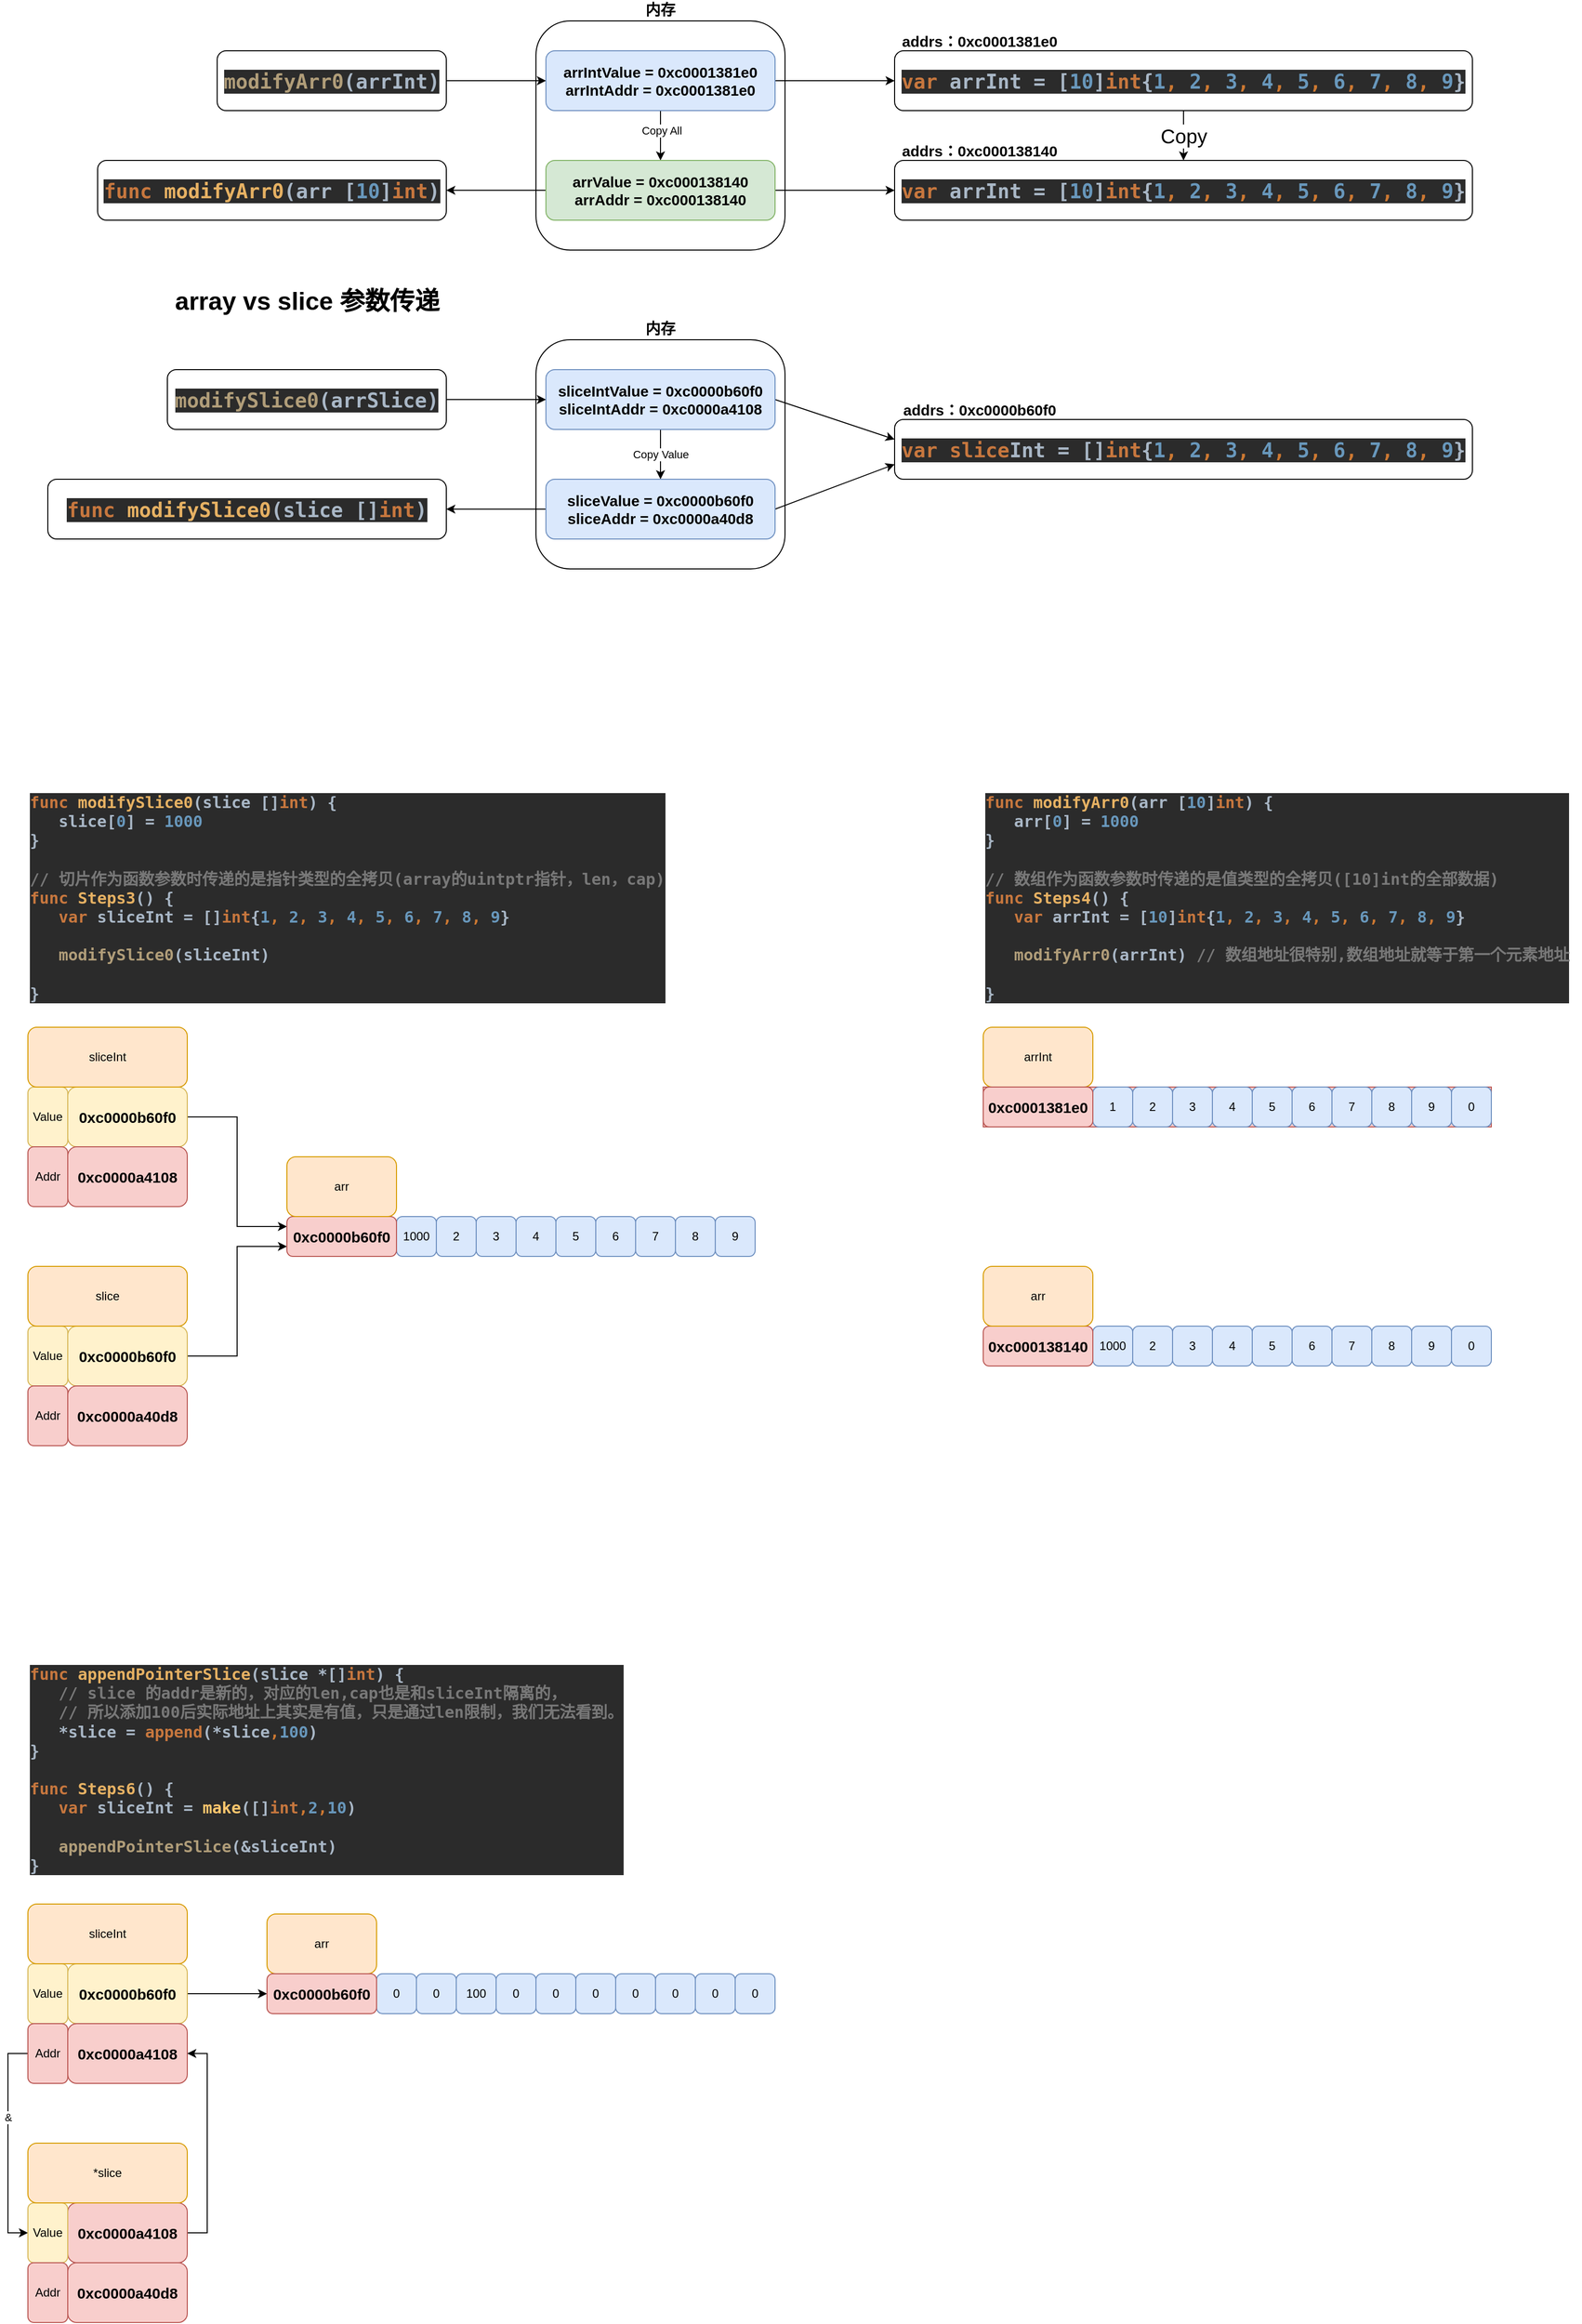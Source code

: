 <mxfile version="14.6.13" type="device" pages="2"><diagram id="S-ycGqjBiwUUYMppK_SP" name="数组"><mxGraphModel dx="946" dy="627" grid="1" gridSize="10" guides="1" tooltips="1" connect="1" arrows="1" fold="1" page="1" pageScale="1" pageWidth="1169" pageHeight="827" math="0" shadow="0"><root><mxCell id="WM2cNf92GrzvWq5g8DFj-0"/><mxCell id="WM2cNf92GrzvWq5g8DFj-1" parent="WM2cNf92GrzvWq5g8DFj-0"/><mxCell id="ySc1zzVRXCvDCrOR3wpj-0" value="内存" style="rounded=1;whiteSpace=wrap;html=1;labelPosition=center;verticalLabelPosition=top;align=center;verticalAlign=bottom;fontStyle=1;fontSize=15;" parent="WM2cNf92GrzvWq5g8DFj-1" vertex="1"><mxGeometry x="550" y="70" width="250" height="230" as="geometry"/></mxCell><mxCell id="ySc1zzVRXCvDCrOR3wpj-15" style="edgeStyle=orthogonalEdgeStyle;rounded=0;orthogonalLoop=1;jettySize=auto;html=1;exitX=1;exitY=0.5;exitDx=0;exitDy=0;fontSize=20;" parent="WM2cNf92GrzvWq5g8DFj-1" source="ySc1zzVRXCvDCrOR3wpj-1" target="ySc1zzVRXCvDCrOR3wpj-7" edge="1"><mxGeometry relative="1" as="geometry"/></mxCell><mxCell id="RQUsxbqfhYI5_TWzD5HJ-15" style="edgeStyle=orthogonalEdgeStyle;rounded=0;orthogonalLoop=1;jettySize=auto;html=1;exitX=0.5;exitY=1;exitDx=0;exitDy=0;entryX=0.5;entryY=0;entryDx=0;entryDy=0;" edge="1" parent="WM2cNf92GrzvWq5g8DFj-1" source="ySc1zzVRXCvDCrOR3wpj-1" target="ySc1zzVRXCvDCrOR3wpj-12"><mxGeometry relative="1" as="geometry"/></mxCell><mxCell id="RQUsxbqfhYI5_TWzD5HJ-16" value="Copy All" style="edgeLabel;html=1;align=center;verticalAlign=middle;resizable=0;points=[];" vertex="1" connectable="0" parent="RQUsxbqfhYI5_TWzD5HJ-15"><mxGeometry x="-0.2" y="1" relative="1" as="geometry"><mxPoint as="offset"/></mxGeometry></mxCell><mxCell id="ySc1zzVRXCvDCrOR3wpj-1" value="arrIntValue =&amp;nbsp;0xc0001381e0&lt;br style=&quot;font-size: 15px&quot;&gt;arrIntAddr = 0xc0001381e0" style="rounded=1;whiteSpace=wrap;html=1;fontStyle=1;fontSize=15;fillColor=#dae8fc;strokeColor=#6c8ebf;" parent="WM2cNf92GrzvWq5g8DFj-1" vertex="1"><mxGeometry x="560" y="100" width="230" height="60" as="geometry"/></mxCell><mxCell id="ySc1zzVRXCvDCrOR3wpj-20" value="Copy" style="edgeStyle=orthogonalEdgeStyle;rounded=0;orthogonalLoop=1;jettySize=auto;html=1;exitX=0.5;exitY=1;exitDx=0;exitDy=0;entryX=0.5;entryY=0;entryDx=0;entryDy=0;fontSize=20;" parent="WM2cNf92GrzvWq5g8DFj-1" source="ySc1zzVRXCvDCrOR3wpj-7" target="ySc1zzVRXCvDCrOR3wpj-18" edge="1"><mxGeometry relative="1" as="geometry"/></mxCell><mxCell id="ySc1zzVRXCvDCrOR3wpj-7" value="&lt;pre style=&quot;font-weight: 700 ; background-color: rgb(43 , 43 , 43) ; color: rgb(169 , 183 , 198) ; font-family: &amp;#34;jetbrains mono&amp;#34; , monospace&quot;&gt;&lt;span style=&quot;color: rgb(199 , 119 , 62)&quot;&gt;var &lt;/span&gt;arrInt = [&lt;span style=&quot;color: rgb(104 , 151 , 187)&quot;&gt;10&lt;/span&gt;]&lt;span style=&quot;color: rgb(199 , 119 , 62)&quot;&gt;int&lt;/span&gt;{&lt;span style=&quot;color: rgb(104 , 151 , 187)&quot;&gt;1&lt;/span&gt;&lt;span style=&quot;color: rgb(204 , 120 , 50)&quot;&gt;, &lt;/span&gt;&lt;span style=&quot;color: rgb(104 , 151 , 187)&quot;&gt;2&lt;/span&gt;&lt;span style=&quot;color: rgb(204 , 120 , 50)&quot;&gt;, &lt;/span&gt;&lt;span style=&quot;color: rgb(104 , 151 , 187)&quot;&gt;3&lt;/span&gt;&lt;span style=&quot;color: rgb(204 , 120 , 50)&quot;&gt;, &lt;/span&gt;&lt;span style=&quot;color: rgb(104 , 151 , 187)&quot;&gt;4&lt;/span&gt;&lt;span style=&quot;color: rgb(204 , 120 , 50)&quot;&gt;, &lt;/span&gt;&lt;span style=&quot;color: rgb(104 , 151 , 187)&quot;&gt;5&lt;/span&gt;&lt;span style=&quot;color: rgb(204 , 120 , 50)&quot;&gt;, &lt;/span&gt;&lt;span style=&quot;color: rgb(104 , 151 , 187)&quot;&gt;6&lt;/span&gt;&lt;span style=&quot;color: rgb(204 , 120 , 50)&quot;&gt;, &lt;/span&gt;&lt;span style=&quot;color: rgb(104 , 151 , 187)&quot;&gt;7&lt;/span&gt;&lt;span style=&quot;color: rgb(204 , 120 , 50)&quot;&gt;, &lt;/span&gt;&lt;span style=&quot;color: rgb(104 , 151 , 187)&quot;&gt;8&lt;/span&gt;&lt;span style=&quot;color: rgb(204 , 120 , 50)&quot;&gt;, &lt;/span&gt;&lt;span style=&quot;color: rgb(104 , 151 , 187)&quot;&gt;9&lt;/span&gt;}&lt;/pre&gt;" style="rounded=1;whiteSpace=wrap;html=1;fontSize=20;" parent="WM2cNf92GrzvWq5g8DFj-1" vertex="1"><mxGeometry x="910" y="100" width="580" height="60" as="geometry"/></mxCell><mxCell id="ySc1zzVRXCvDCrOR3wpj-16" style="edgeStyle=orthogonalEdgeStyle;rounded=0;orthogonalLoop=1;jettySize=auto;html=1;exitX=1;exitY=0.5;exitDx=0;exitDy=0;entryX=0;entryY=0.5;entryDx=0;entryDy=0;fontSize=20;" parent="WM2cNf92GrzvWq5g8DFj-1" source="ySc1zzVRXCvDCrOR3wpj-8" target="ySc1zzVRXCvDCrOR3wpj-1" edge="1"><mxGeometry relative="1" as="geometry"/></mxCell><mxCell id="ySc1zzVRXCvDCrOR3wpj-8" value="&lt;pre style=&quot;font-weight: 700 ; text-align: left ; background-color: rgb(43 , 43 , 43) ; color: rgb(169 , 183 , 198) ; font-family: &amp;#34;jetbrains mono&amp;#34; , monospace&quot;&gt;&lt;span style=&quot;color: rgb(176 , 157 , 121)&quot;&gt;modifyArr0&lt;/span&gt;(arrInt)&lt;/pre&gt;" style="rounded=1;whiteSpace=wrap;html=1;fontSize=20;" parent="WM2cNf92GrzvWq5g8DFj-1" vertex="1"><mxGeometry x="230" y="100" width="230" height="60" as="geometry"/></mxCell><mxCell id="ySc1zzVRXCvDCrOR3wpj-10" value="&lt;pre style=&quot;font-weight: 700 ; text-align: left ; background-color: rgb(43 , 43 , 43) ; color: rgb(169 , 183 , 198) ; font-family: &amp;#34;jetbrains mono&amp;#34; , monospace&quot;&gt;&lt;span style=&quot;color: rgb(199 , 119 , 62)&quot;&gt;func &lt;/span&gt;&lt;span style=&quot;color: rgb(230 , 177 , 99)&quot;&gt;modifyArr0&lt;/span&gt;(arr [&lt;span style=&quot;color: rgb(104 , 151 , 187)&quot;&gt;10&lt;/span&gt;]&lt;span style=&quot;color: rgb(199 , 119 , 62)&quot;&gt;int&lt;/span&gt;)&lt;/pre&gt;" style="rounded=1;whiteSpace=wrap;html=1;fontSize=20;" parent="WM2cNf92GrzvWq5g8DFj-1" vertex="1"><mxGeometry x="110" y="210" width="350" height="60" as="geometry"/></mxCell><mxCell id="ySc1zzVRXCvDCrOR3wpj-17" style="edgeStyle=orthogonalEdgeStyle;rounded=0;orthogonalLoop=1;jettySize=auto;html=1;exitX=0;exitY=0.5;exitDx=0;exitDy=0;entryX=1;entryY=0.5;entryDx=0;entryDy=0;fontSize=20;" parent="WM2cNf92GrzvWq5g8DFj-1" source="ySc1zzVRXCvDCrOR3wpj-12" target="ySc1zzVRXCvDCrOR3wpj-10" edge="1"><mxGeometry relative="1" as="geometry"/></mxCell><mxCell id="ySc1zzVRXCvDCrOR3wpj-19" style="edgeStyle=orthogonalEdgeStyle;rounded=0;orthogonalLoop=1;jettySize=auto;html=1;exitX=1;exitY=0.5;exitDx=0;exitDy=0;entryX=0;entryY=0.5;entryDx=0;entryDy=0;fontSize=20;" parent="WM2cNf92GrzvWq5g8DFj-1" source="ySc1zzVRXCvDCrOR3wpj-12" target="ySc1zzVRXCvDCrOR3wpj-18" edge="1"><mxGeometry relative="1" as="geometry"/></mxCell><mxCell id="ySc1zzVRXCvDCrOR3wpj-12" value="arrValue =&amp;nbsp;0xc000138140&lt;br&gt;arrAddr = 0xc000138140" style="rounded=1;whiteSpace=wrap;html=1;fontStyle=1;fontSize=15;fillColor=#d5e8d4;strokeColor=#82b366;" parent="WM2cNf92GrzvWq5g8DFj-1" vertex="1"><mxGeometry x="560" y="210" width="230" height="60" as="geometry"/></mxCell><mxCell id="ySc1zzVRXCvDCrOR3wpj-18" value="&lt;pre style=&quot;font-weight: 700 ; background-color: rgb(43 , 43 , 43) ; color: rgb(169 , 183 , 198) ; font-family: &amp;#34;jetbrains mono&amp;#34; , monospace&quot;&gt;&lt;span style=&quot;color: rgb(199 , 119 , 62)&quot;&gt;var &lt;/span&gt;arrInt = [&lt;span style=&quot;color: rgb(104 , 151 , 187)&quot;&gt;10&lt;/span&gt;]&lt;span style=&quot;color: rgb(199 , 119 , 62)&quot;&gt;int&lt;/span&gt;{&lt;span style=&quot;color: rgb(104 , 151 , 187)&quot;&gt;1&lt;/span&gt;&lt;span style=&quot;color: rgb(204 , 120 , 50)&quot;&gt;, &lt;/span&gt;&lt;span style=&quot;color: rgb(104 , 151 , 187)&quot;&gt;2&lt;/span&gt;&lt;span style=&quot;color: rgb(204 , 120 , 50)&quot;&gt;, &lt;/span&gt;&lt;span style=&quot;color: rgb(104 , 151 , 187)&quot;&gt;3&lt;/span&gt;&lt;span style=&quot;color: rgb(204 , 120 , 50)&quot;&gt;, &lt;/span&gt;&lt;span style=&quot;color: rgb(104 , 151 , 187)&quot;&gt;4&lt;/span&gt;&lt;span style=&quot;color: rgb(204 , 120 , 50)&quot;&gt;, &lt;/span&gt;&lt;span style=&quot;color: rgb(104 , 151 , 187)&quot;&gt;5&lt;/span&gt;&lt;span style=&quot;color: rgb(204 , 120 , 50)&quot;&gt;, &lt;/span&gt;&lt;span style=&quot;color: rgb(104 , 151 , 187)&quot;&gt;6&lt;/span&gt;&lt;span style=&quot;color: rgb(204 , 120 , 50)&quot;&gt;, &lt;/span&gt;&lt;span style=&quot;color: rgb(104 , 151 , 187)&quot;&gt;7&lt;/span&gt;&lt;span style=&quot;color: rgb(204 , 120 , 50)&quot;&gt;, &lt;/span&gt;&lt;span style=&quot;color: rgb(104 , 151 , 187)&quot;&gt;8&lt;/span&gt;&lt;span style=&quot;color: rgb(204 , 120 , 50)&quot;&gt;, &lt;/span&gt;&lt;span style=&quot;color: rgb(104 , 151 , 187)&quot;&gt;9&lt;/span&gt;}&lt;/pre&gt;" style="rounded=1;whiteSpace=wrap;html=1;fontSize=20;" parent="WM2cNf92GrzvWq5g8DFj-1" vertex="1"><mxGeometry x="910" y="210" width="580" height="60" as="geometry"/></mxCell><mxCell id="ySc1zzVRXCvDCrOR3wpj-21" value="内存" style="rounded=1;whiteSpace=wrap;html=1;labelPosition=center;verticalLabelPosition=top;align=center;verticalAlign=bottom;fontStyle=1;fontSize=15;" parent="WM2cNf92GrzvWq5g8DFj-1" vertex="1"><mxGeometry x="550" y="390" width="250" height="230" as="geometry"/></mxCell><mxCell id="ySc1zzVRXCvDCrOR3wpj-22" style="rounded=0;orthogonalLoop=1;jettySize=auto;html=1;exitX=1;exitY=0.5;exitDx=0;exitDy=0;fontSize=20;entryX=0;entryY=0.333;entryDx=0;entryDy=0;entryPerimeter=0;" parent="WM2cNf92GrzvWq5g8DFj-1" source="ySc1zzVRXCvDCrOR3wpj-23" target="ySc1zzVRXCvDCrOR3wpj-26" edge="1"><mxGeometry relative="1" as="geometry"/></mxCell><mxCell id="RQUsxbqfhYI5_TWzD5HJ-18" value="Copy Value" style="edgeStyle=orthogonalEdgeStyle;rounded=0;orthogonalLoop=1;jettySize=auto;html=1;exitX=0.5;exitY=1;exitDx=0;exitDy=0;entryX=0.5;entryY=0;entryDx=0;entryDy=0;" edge="1" parent="WM2cNf92GrzvWq5g8DFj-1" source="ySc1zzVRXCvDCrOR3wpj-23" target="ySc1zzVRXCvDCrOR3wpj-32"><mxGeometry relative="1" as="geometry"/></mxCell><mxCell id="ySc1zzVRXCvDCrOR3wpj-23" value="sliceIntValue =&amp;nbsp;0xc0000b60f0&lt;br&gt;sliceIntAddr = 0xc0000a4108" style="rounded=1;whiteSpace=wrap;html=1;fontStyle=1;fontSize=15;fillColor=#dae8fc;strokeColor=#6c8ebf;" parent="WM2cNf92GrzvWq5g8DFj-1" vertex="1"><mxGeometry x="560" y="420" width="230" height="60" as="geometry"/></mxCell><mxCell id="ySc1zzVRXCvDCrOR3wpj-26" value="&lt;pre style=&quot;font-weight: 700 ; background-color: rgb(43 , 43 , 43) ; color: rgb(169 , 183 , 198) ; font-family: &amp;#34;jetbrains mono&amp;#34; , monospace&quot;&gt;&lt;span style=&quot;color: rgb(199 , 119 , 62)&quot;&gt;var slice&lt;/span&gt;Int = []&lt;span style=&quot;color: rgb(199 , 119 , 62)&quot;&gt;int&lt;/span&gt;{&lt;span style=&quot;color: rgb(104 , 151 , 187)&quot;&gt;1&lt;/span&gt;&lt;span style=&quot;color: rgb(204 , 120 , 50)&quot;&gt;, &lt;/span&gt;&lt;span style=&quot;color: rgb(104 , 151 , 187)&quot;&gt;2&lt;/span&gt;&lt;span style=&quot;color: rgb(204 , 120 , 50)&quot;&gt;, &lt;/span&gt;&lt;span style=&quot;color: rgb(104 , 151 , 187)&quot;&gt;3&lt;/span&gt;&lt;span style=&quot;color: rgb(204 , 120 , 50)&quot;&gt;, &lt;/span&gt;&lt;span style=&quot;color: rgb(104 , 151 , 187)&quot;&gt;4&lt;/span&gt;&lt;span style=&quot;color: rgb(204 , 120 , 50)&quot;&gt;, &lt;/span&gt;&lt;span style=&quot;color: rgb(104 , 151 , 187)&quot;&gt;5&lt;/span&gt;&lt;span style=&quot;color: rgb(204 , 120 , 50)&quot;&gt;, &lt;/span&gt;&lt;span style=&quot;color: rgb(104 , 151 , 187)&quot;&gt;6&lt;/span&gt;&lt;span style=&quot;color: rgb(204 , 120 , 50)&quot;&gt;, &lt;/span&gt;&lt;span style=&quot;color: rgb(104 , 151 , 187)&quot;&gt;7&lt;/span&gt;&lt;span style=&quot;color: rgb(204 , 120 , 50)&quot;&gt;, &lt;/span&gt;&lt;span style=&quot;color: rgb(104 , 151 , 187)&quot;&gt;8&lt;/span&gt;&lt;span style=&quot;color: rgb(204 , 120 , 50)&quot;&gt;, &lt;/span&gt;&lt;span style=&quot;color: rgb(104 , 151 , 187)&quot;&gt;9&lt;/span&gt;}&lt;/pre&gt;" style="rounded=1;whiteSpace=wrap;html=1;fontSize=20;" parent="WM2cNf92GrzvWq5g8DFj-1" vertex="1"><mxGeometry x="910" y="470" width="580" height="60" as="geometry"/></mxCell><mxCell id="ySc1zzVRXCvDCrOR3wpj-27" style="edgeStyle=orthogonalEdgeStyle;rounded=0;orthogonalLoop=1;jettySize=auto;html=1;exitX=1;exitY=0.5;exitDx=0;exitDy=0;entryX=0;entryY=0.5;entryDx=0;entryDy=0;fontSize=20;" parent="WM2cNf92GrzvWq5g8DFj-1" source="ySc1zzVRXCvDCrOR3wpj-28" target="ySc1zzVRXCvDCrOR3wpj-23" edge="1"><mxGeometry relative="1" as="geometry"/></mxCell><mxCell id="ySc1zzVRXCvDCrOR3wpj-28" value="&lt;pre style=&quot;font-weight: 700 ; text-align: left ; background-color: rgb(43 , 43 , 43) ; color: rgb(169 , 183 , 198) ; font-family: &amp;#34;jetbrains mono&amp;#34; , monospace&quot;&gt;&lt;span style=&quot;color: rgb(176 , 157 , 121)&quot;&gt;modifySlice0&lt;/span&gt;(arrSlice)&lt;/pre&gt;" style="rounded=1;whiteSpace=wrap;html=1;fontSize=20;" parent="WM2cNf92GrzvWq5g8DFj-1" vertex="1"><mxGeometry x="180" y="420" width="280" height="60" as="geometry"/></mxCell><mxCell id="ySc1zzVRXCvDCrOR3wpj-29" value="&lt;pre style=&quot;font-weight: 700 ; text-align: left ; background-color: rgb(43 , 43 , 43) ; color: rgb(169 , 183 , 198) ; font-family: &amp;#34;jetbrains mono&amp;#34; , monospace&quot;&gt;&lt;span style=&quot;color: rgb(199 , 119 , 62)&quot;&gt;func &lt;/span&gt;&lt;span style=&quot;color: rgb(230 , 177 , 99)&quot;&gt;modifySlice0&lt;/span&gt;(slice []&lt;span style=&quot;color: rgb(199 , 119 , 62)&quot;&gt;int&lt;/span&gt;)&lt;/pre&gt;" style="rounded=1;whiteSpace=wrap;html=1;fontSize=20;" parent="WM2cNf92GrzvWq5g8DFj-1" vertex="1"><mxGeometry x="60" y="530" width="400" height="60" as="geometry"/></mxCell><mxCell id="ySc1zzVRXCvDCrOR3wpj-30" style="edgeStyle=orthogonalEdgeStyle;rounded=0;orthogonalLoop=1;jettySize=auto;html=1;exitX=0;exitY=0.5;exitDx=0;exitDy=0;entryX=1;entryY=0.5;entryDx=0;entryDy=0;fontSize=20;" parent="WM2cNf92GrzvWq5g8DFj-1" source="ySc1zzVRXCvDCrOR3wpj-32" target="ySc1zzVRXCvDCrOR3wpj-29" edge="1"><mxGeometry relative="1" as="geometry"/></mxCell><mxCell id="ySc1zzVRXCvDCrOR3wpj-34" style="rounded=0;orthogonalLoop=1;jettySize=auto;html=1;exitX=1;exitY=0.5;exitDx=0;exitDy=0;entryX=0;entryY=0.75;entryDx=0;entryDy=0;fontSize=15;" parent="WM2cNf92GrzvWq5g8DFj-1" source="ySc1zzVRXCvDCrOR3wpj-32" target="ySc1zzVRXCvDCrOR3wpj-26" edge="1"><mxGeometry relative="1" as="geometry"/></mxCell><mxCell id="ySc1zzVRXCvDCrOR3wpj-32" value="sliceValue =&amp;nbsp;0xc0000b60f0&lt;br&gt;sliceAddr = 0xc0000a40d8" style="rounded=1;whiteSpace=wrap;html=1;fontStyle=1;fontSize=15;fillColor=#dae8fc;strokeColor=#6c8ebf;" parent="WM2cNf92GrzvWq5g8DFj-1" vertex="1"><mxGeometry x="560" y="530" width="230" height="60" as="geometry"/></mxCell><mxCell id="ySc1zzVRXCvDCrOR3wpj-35" value="addrs：&lt;span style=&quot;&quot;&gt;0xc0000b60f0&lt;/span&gt;" style="text;html=1;align=center;verticalAlign=middle;resizable=0;points=[];autosize=1;strokeColor=none;fontSize=15;fontStyle=1" parent="WM2cNf92GrzvWq5g8DFj-1" vertex="1"><mxGeometry x="910" y="450" width="170" height="20" as="geometry"/></mxCell><mxCell id="ySc1zzVRXCvDCrOR3wpj-36" value="addrs：&lt;span&gt;0xc000138140&lt;/span&gt;" style="text;html=1;align=center;verticalAlign=middle;resizable=0;points=[];autosize=1;strokeColor=none;fontSize=15;fontStyle=1" parent="WM2cNf92GrzvWq5g8DFj-1" vertex="1"><mxGeometry x="910" y="190" width="170" height="20" as="geometry"/></mxCell><mxCell id="ySc1zzVRXCvDCrOR3wpj-37" value="addrs：&lt;span&gt;0xc0001381e0&lt;/span&gt;" style="text;html=1;align=center;verticalAlign=middle;resizable=0;points=[];autosize=1;strokeColor=none;fontSize=15;fontStyle=1" parent="WM2cNf92GrzvWq5g8DFj-1" vertex="1"><mxGeometry x="910" y="80" width="170" height="20" as="geometry"/></mxCell><mxCell id="ySc1zzVRXCvDCrOR3wpj-38" value="array vs slice 参数传递" style="text;html=1;align=center;verticalAlign=middle;resizable=0;points=[];autosize=1;strokeColor=none;fontSize=25;fontStyle=1" parent="WM2cNf92GrzvWq5g8DFj-1" vertex="1"><mxGeometry x="180" y="330" width="280" height="40" as="geometry"/></mxCell><mxCell id="RQUsxbqfhYI5_TWzD5HJ-0" value="&lt;pre style=&quot;background-color: rgb(43 , 43 , 43) ; color: rgb(169 , 183 , 198) ; font-family: &amp;#34;jetbrains mono&amp;#34; , monospace ; font-size: 20px&quot;&gt;&lt;pre style=&quot;font-family: &amp;#34;jetbrains mono&amp;#34; , monospace ; font-size: 16px&quot;&gt;&lt;b&gt;&lt;span style=&quot;color: #c7773e&quot;&gt;func &lt;/span&gt;&lt;span style=&quot;color: #e6b163&quot;&gt;modifySlice0&lt;/span&gt;(slice []&lt;span style=&quot;color: #c7773e&quot;&gt;int&lt;/span&gt;) {&lt;br&gt;   slice[&lt;span style=&quot;color: #6897bb&quot;&gt;0&lt;/span&gt;] = &lt;span style=&quot;color: #6897bb&quot;&gt;1000&lt;br&gt;&lt;/span&gt;}&lt;br&gt;&lt;br&gt;&lt;span style=&quot;color: #787878&quot;&gt;// 切片作为函数参数时传递的是指针类型的全拷贝(array的uintptr指针，len，cap)&lt;br&gt;&lt;/span&gt;&lt;span style=&quot;color: #c7773e&quot;&gt;func &lt;/span&gt;&lt;span style=&quot;color: #e6b163&quot;&gt;Steps3&lt;/span&gt;() {&lt;br&gt;   &lt;span style=&quot;color: #c7773e&quot;&gt;var &lt;/span&gt;sliceInt = []&lt;span style=&quot;color: #c7773e&quot;&gt;int&lt;/span&gt;{&lt;span style=&quot;color: #6897bb&quot;&gt;1&lt;/span&gt;&lt;span style=&quot;color: #cc7832&quot;&gt;, &lt;/span&gt;&lt;span style=&quot;color: #6897bb&quot;&gt;2&lt;/span&gt;&lt;span style=&quot;color: #cc7832&quot;&gt;, &lt;/span&gt;&lt;span style=&quot;color: #6897bb&quot;&gt;3&lt;/span&gt;&lt;span style=&quot;color: #cc7832&quot;&gt;, &lt;/span&gt;&lt;span style=&quot;color: #6897bb&quot;&gt;4&lt;/span&gt;&lt;span style=&quot;color: #cc7832&quot;&gt;, &lt;/span&gt;&lt;span style=&quot;color: #6897bb&quot;&gt;5&lt;/span&gt;&lt;span style=&quot;color: #cc7832&quot;&gt;, &lt;/span&gt;&lt;span style=&quot;color: #6897bb&quot;&gt;6&lt;/span&gt;&lt;span style=&quot;color: #cc7832&quot;&gt;, &lt;/span&gt;&lt;span style=&quot;color: #6897bb&quot;&gt;7&lt;/span&gt;&lt;span style=&quot;color: #cc7832&quot;&gt;, &lt;/span&gt;&lt;span style=&quot;color: #6897bb&quot;&gt;8&lt;/span&gt;&lt;span style=&quot;color: #cc7832&quot;&gt;, &lt;/span&gt;&lt;span style=&quot;color: #6897bb&quot;&gt;9&lt;/span&gt;}&lt;br&gt;&lt;br&gt;   &lt;span style=&quot;color: #b09d79&quot;&gt;modifySlice0&lt;/span&gt;(sliceInt)&lt;br&gt;&lt;br&gt;}&lt;/b&gt;&lt;/pre&gt;&lt;/pre&gt;" style="text;html=1;align=left;verticalAlign=middle;resizable=0;points=[];autosize=1;strokeColor=none;" vertex="1" parent="WM2cNf92GrzvWq5g8DFj-1"><mxGeometry x="40" y="850" width="650" height="200" as="geometry"/></mxCell><mxCell id="RQUsxbqfhYI5_TWzD5HJ-22" style="edgeStyle=orthogonalEdgeStyle;rounded=0;orthogonalLoop=1;jettySize=auto;html=1;exitX=1;exitY=0.5;exitDx=0;exitDy=0;entryX=0;entryY=0.25;entryDx=0;entryDy=0;" edge="1" parent="WM2cNf92GrzvWq5g8DFj-1" source="RQUsxbqfhYI5_TWzD5HJ-1" target="RQUsxbqfhYI5_TWzD5HJ-33"><mxGeometry relative="1" as="geometry"><mxPoint x="360" y="1275" as="targetPoint"/></mxGeometry></mxCell><mxCell id="RQUsxbqfhYI5_TWzD5HJ-1" value="&lt;span style=&quot;font-size: 15px ; font-weight: 700&quot;&gt;0xc0000b60f0&lt;/span&gt;" style="rounded=1;whiteSpace=wrap;html=1;fillColor=#fff2cc;strokeColor=#d6b656;" vertex="1" parent="WM2cNf92GrzvWq5g8DFj-1"><mxGeometry x="80" y="1140" width="120" height="60" as="geometry"/></mxCell><mxCell id="RQUsxbqfhYI5_TWzD5HJ-2" value="&lt;span style=&quot;font-size: 15px ; font-weight: 700&quot;&gt;0xc0000a4108&lt;/span&gt;" style="rounded=1;whiteSpace=wrap;html=1;fillColor=#f8cecc;strokeColor=#b85450;" vertex="1" parent="WM2cNf92GrzvWq5g8DFj-1"><mxGeometry x="80" y="1200" width="120" height="60" as="geometry"/></mxCell><mxCell id="RQUsxbqfhYI5_TWzD5HJ-3" value="Value" style="rounded=1;whiteSpace=wrap;html=1;fillColor=#fff2cc;strokeColor=#d6b656;" vertex="1" parent="WM2cNf92GrzvWq5g8DFj-1"><mxGeometry x="40" y="1140" width="40" height="60" as="geometry"/></mxCell><mxCell id="RQUsxbqfhYI5_TWzD5HJ-4" value="Addr" style="rounded=1;whiteSpace=wrap;html=1;fillColor=#f8cecc;strokeColor=#b85450;" vertex="1" parent="WM2cNf92GrzvWq5g8DFj-1"><mxGeometry x="40" y="1200" width="40" height="60" as="geometry"/></mxCell><mxCell id="RQUsxbqfhYI5_TWzD5HJ-7" value="sliceInt" style="rounded=1;whiteSpace=wrap;html=1;fillColor=#ffe6cc;strokeColor=#d79b00;" vertex="1" parent="WM2cNf92GrzvWq5g8DFj-1"><mxGeometry x="40" y="1080" width="160" height="60" as="geometry"/></mxCell><mxCell id="RQUsxbqfhYI5_TWzD5HJ-23" style="edgeStyle=orthogonalEdgeStyle;rounded=0;orthogonalLoop=1;jettySize=auto;html=1;exitX=1;exitY=0.5;exitDx=0;exitDy=0;entryX=0;entryY=0.75;entryDx=0;entryDy=0;" edge="1" parent="WM2cNf92GrzvWq5g8DFj-1" source="RQUsxbqfhYI5_TWzD5HJ-10" target="RQUsxbqfhYI5_TWzD5HJ-33"><mxGeometry relative="1" as="geometry"><mxPoint x="360" y="1305" as="targetPoint"/></mxGeometry></mxCell><mxCell id="RQUsxbqfhYI5_TWzD5HJ-10" value="&lt;span style=&quot;font-size: 15px ; font-weight: 700&quot;&gt;0xc0000b60f0&lt;/span&gt;" style="rounded=1;whiteSpace=wrap;html=1;fillColor=#fff2cc;strokeColor=#d6b656;" vertex="1" parent="WM2cNf92GrzvWq5g8DFj-1"><mxGeometry x="80" y="1380" width="120" height="60" as="geometry"/></mxCell><mxCell id="RQUsxbqfhYI5_TWzD5HJ-11" value="&lt;span style=&quot;font-size: 15px ; font-weight: 700&quot;&gt;0xc0000a40d8&lt;/span&gt;" style="rounded=1;whiteSpace=wrap;html=1;fillColor=#f8cecc;strokeColor=#b85450;" vertex="1" parent="WM2cNf92GrzvWq5g8DFj-1"><mxGeometry x="80" y="1440" width="120" height="60" as="geometry"/></mxCell><mxCell id="RQUsxbqfhYI5_TWzD5HJ-12" value="Value" style="rounded=1;whiteSpace=wrap;html=1;fillColor=#fff2cc;strokeColor=#d6b656;" vertex="1" parent="WM2cNf92GrzvWq5g8DFj-1"><mxGeometry x="40" y="1380" width="40" height="60" as="geometry"/></mxCell><mxCell id="RQUsxbqfhYI5_TWzD5HJ-13" value="Addr" style="rounded=1;whiteSpace=wrap;html=1;fillColor=#f8cecc;strokeColor=#b85450;" vertex="1" parent="WM2cNf92GrzvWq5g8DFj-1"><mxGeometry x="40" y="1440" width="40" height="60" as="geometry"/></mxCell><mxCell id="RQUsxbqfhYI5_TWzD5HJ-14" value="slice" style="rounded=1;whiteSpace=wrap;html=1;fillColor=#ffe6cc;strokeColor=#d79b00;" vertex="1" parent="WM2cNf92GrzvWq5g8DFj-1"><mxGeometry x="40" y="1320" width="160" height="60" as="geometry"/></mxCell><mxCell id="RQUsxbqfhYI5_TWzD5HJ-34" value="" style="group" vertex="1" connectable="0" parent="WM2cNf92GrzvWq5g8DFj-1"><mxGeometry x="300" y="1270" width="470" height="40" as="geometry"/></mxCell><mxCell id="RQUsxbqfhYI5_TWzD5HJ-24" value="1000" style="rounded=1;whiteSpace=wrap;html=1;fillColor=#dae8fc;strokeColor=#6c8ebf;" vertex="1" parent="RQUsxbqfhYI5_TWzD5HJ-34"><mxGeometry x="110" width="40" height="40" as="geometry"/></mxCell><mxCell id="RQUsxbqfhYI5_TWzD5HJ-25" value="2" style="rounded=1;whiteSpace=wrap;html=1;fillColor=#dae8fc;strokeColor=#6c8ebf;" vertex="1" parent="RQUsxbqfhYI5_TWzD5HJ-34"><mxGeometry x="150" width="40" height="40" as="geometry"/></mxCell><mxCell id="RQUsxbqfhYI5_TWzD5HJ-26" value="3" style="rounded=1;whiteSpace=wrap;html=1;fillColor=#dae8fc;strokeColor=#6c8ebf;" vertex="1" parent="RQUsxbqfhYI5_TWzD5HJ-34"><mxGeometry x="190" width="40" height="40" as="geometry"/></mxCell><mxCell id="RQUsxbqfhYI5_TWzD5HJ-27" value="4" style="rounded=1;whiteSpace=wrap;html=1;fillColor=#dae8fc;strokeColor=#6c8ebf;" vertex="1" parent="RQUsxbqfhYI5_TWzD5HJ-34"><mxGeometry x="230" width="40" height="40" as="geometry"/></mxCell><mxCell id="RQUsxbqfhYI5_TWzD5HJ-28" value="5" style="rounded=1;whiteSpace=wrap;html=1;fillColor=#dae8fc;strokeColor=#6c8ebf;" vertex="1" parent="RQUsxbqfhYI5_TWzD5HJ-34"><mxGeometry x="270" width="40" height="40" as="geometry"/></mxCell><mxCell id="RQUsxbqfhYI5_TWzD5HJ-29" value="6" style="rounded=1;whiteSpace=wrap;html=1;fillColor=#dae8fc;strokeColor=#6c8ebf;" vertex="1" parent="RQUsxbqfhYI5_TWzD5HJ-34"><mxGeometry x="310" width="40" height="40" as="geometry"/></mxCell><mxCell id="RQUsxbqfhYI5_TWzD5HJ-30" value="7" style="rounded=1;whiteSpace=wrap;html=1;fillColor=#dae8fc;strokeColor=#6c8ebf;" vertex="1" parent="RQUsxbqfhYI5_TWzD5HJ-34"><mxGeometry x="350" width="40" height="40" as="geometry"/></mxCell><mxCell id="RQUsxbqfhYI5_TWzD5HJ-31" value="8" style="rounded=1;whiteSpace=wrap;html=1;fillColor=#dae8fc;strokeColor=#6c8ebf;" vertex="1" parent="RQUsxbqfhYI5_TWzD5HJ-34"><mxGeometry x="390" width="40" height="40" as="geometry"/></mxCell><mxCell id="RQUsxbqfhYI5_TWzD5HJ-32" value="9" style="rounded=1;whiteSpace=wrap;html=1;fillColor=#dae8fc;strokeColor=#6c8ebf;" vertex="1" parent="RQUsxbqfhYI5_TWzD5HJ-34"><mxGeometry x="430" width="40" height="40" as="geometry"/></mxCell><mxCell id="RQUsxbqfhYI5_TWzD5HJ-33" value="&lt;span style=&quot;font-size: 15px ; font-weight: 700&quot;&gt;0xc0000b60f0&lt;/span&gt;" style="rounded=1;whiteSpace=wrap;html=1;fillColor=#f8cecc;strokeColor=#b85450;" vertex="1" parent="RQUsxbqfhYI5_TWzD5HJ-34"><mxGeometry width="110" height="40" as="geometry"/></mxCell><mxCell id="RQUsxbqfhYI5_TWzD5HJ-35" value="&lt;pre style=&quot;background-color: rgb(43 , 43 , 43) ; color: rgb(169 , 183 , 198) ; font-family: &amp;#34;jetbrains mono&amp;#34; , monospace ; font-size: 16px&quot;&gt;&lt;b&gt;&lt;span style=&quot;color: #c7773e&quot;&gt;func &lt;/span&gt;&lt;span style=&quot;color: #e6b163&quot;&gt;modifyArr0&lt;/span&gt;(arr [&lt;span style=&quot;color: #6897bb&quot;&gt;10&lt;/span&gt;]&lt;span style=&quot;color: #c7773e&quot;&gt;int&lt;/span&gt;) {&lt;br&gt;   arr[&lt;span style=&quot;color: #6897bb&quot;&gt;0&lt;/span&gt;] = &lt;span style=&quot;color: #6897bb&quot;&gt;1000&lt;br&gt;&lt;/span&gt;}&lt;br&gt;&lt;br&gt;&lt;span style=&quot;color: #787878&quot;&gt;// 数组作为函数参数时传递的是值类型的全拷贝([10]int的全部数据)&lt;br&gt;&lt;/span&gt;&lt;span style=&quot;color: #c7773e&quot;&gt;func &lt;/span&gt;&lt;span style=&quot;color: #e6b163&quot;&gt;Steps4&lt;/span&gt;() {&lt;br&gt;   &lt;span style=&quot;color: #c7773e&quot;&gt;var &lt;/span&gt;arrInt = [&lt;span style=&quot;color: #6897bb&quot;&gt;10&lt;/span&gt;]&lt;span style=&quot;color: #c7773e&quot;&gt;int&lt;/span&gt;{&lt;span style=&quot;color: #6897bb&quot;&gt;1&lt;/span&gt;&lt;span style=&quot;color: #cc7832&quot;&gt;, &lt;/span&gt;&lt;span style=&quot;color: #6897bb&quot;&gt;2&lt;/span&gt;&lt;span style=&quot;color: #cc7832&quot;&gt;, &lt;/span&gt;&lt;span style=&quot;color: #6897bb&quot;&gt;3&lt;/span&gt;&lt;span style=&quot;color: #cc7832&quot;&gt;, &lt;/span&gt;&lt;span style=&quot;color: #6897bb&quot;&gt;4&lt;/span&gt;&lt;span style=&quot;color: #cc7832&quot;&gt;, &lt;/span&gt;&lt;span style=&quot;color: #6897bb&quot;&gt;5&lt;/span&gt;&lt;span style=&quot;color: #cc7832&quot;&gt;, &lt;/span&gt;&lt;span style=&quot;color: #6897bb&quot;&gt;6&lt;/span&gt;&lt;span style=&quot;color: #cc7832&quot;&gt;, &lt;/span&gt;&lt;span style=&quot;color: #6897bb&quot;&gt;7&lt;/span&gt;&lt;span style=&quot;color: #cc7832&quot;&gt;, &lt;/span&gt;&lt;span style=&quot;color: #6897bb&quot;&gt;8&lt;/span&gt;&lt;span style=&quot;color: #cc7832&quot;&gt;, &lt;/span&gt;&lt;span style=&quot;color: #6897bb&quot;&gt;9&lt;/span&gt;}&lt;br&gt;&lt;br&gt;   &lt;span style=&quot;color: #b09d79&quot;&gt;modifyArr0&lt;/span&gt;(arrInt) &lt;span style=&quot;color: #787878&quot;&gt;// 数组地址很特别,数组地址就等于第一个元素地址&lt;br&gt;&lt;/span&gt;&lt;br&gt;}&lt;/b&gt;&lt;/pre&gt;" style="text;html=1;align=left;verticalAlign=middle;resizable=0;points=[];autosize=1;strokeColor=none;" vertex="1" parent="WM2cNf92GrzvWq5g8DFj-1"><mxGeometry x="999" y="855" width="600" height="190" as="geometry"/></mxCell><mxCell id="RQUsxbqfhYI5_TWzD5HJ-41" value="arrInt" style="rounded=1;whiteSpace=wrap;html=1;fillColor=#ffe6cc;strokeColor=#d79b00;" vertex="1" parent="WM2cNf92GrzvWq5g8DFj-1"><mxGeometry x="999" y="1080" width="110" height="60" as="geometry"/></mxCell><mxCell id="RQUsxbqfhYI5_TWzD5HJ-83" value="" style="group;fillColor=#f8cecc;strokeColor=#b85450;" vertex="1" connectable="0" parent="WM2cNf92GrzvWq5g8DFj-1"><mxGeometry x="999" y="1140" width="510" height="40" as="geometry"/></mxCell><mxCell id="RQUsxbqfhYI5_TWzD5HJ-49" value="1" style="rounded=1;whiteSpace=wrap;html=1;fillColor=#dae8fc;strokeColor=#6c8ebf;" vertex="1" parent="RQUsxbqfhYI5_TWzD5HJ-83"><mxGeometry x="110" width="40" height="40" as="geometry"/></mxCell><mxCell id="RQUsxbqfhYI5_TWzD5HJ-50" value="2" style="rounded=1;whiteSpace=wrap;html=1;fillColor=#dae8fc;strokeColor=#6c8ebf;" vertex="1" parent="RQUsxbqfhYI5_TWzD5HJ-83"><mxGeometry x="150" width="40" height="40" as="geometry"/></mxCell><mxCell id="RQUsxbqfhYI5_TWzD5HJ-51" value="3" style="rounded=1;whiteSpace=wrap;html=1;fillColor=#dae8fc;strokeColor=#6c8ebf;" vertex="1" parent="RQUsxbqfhYI5_TWzD5HJ-83"><mxGeometry x="190" width="40" height="40" as="geometry"/></mxCell><mxCell id="RQUsxbqfhYI5_TWzD5HJ-52" value="4" style="rounded=1;whiteSpace=wrap;html=1;fillColor=#dae8fc;strokeColor=#6c8ebf;" vertex="1" parent="RQUsxbqfhYI5_TWzD5HJ-83"><mxGeometry x="230" width="40" height="40" as="geometry"/></mxCell><mxCell id="RQUsxbqfhYI5_TWzD5HJ-53" value="5" style="rounded=1;whiteSpace=wrap;html=1;fillColor=#dae8fc;strokeColor=#6c8ebf;" vertex="1" parent="RQUsxbqfhYI5_TWzD5HJ-83"><mxGeometry x="270" width="40" height="40" as="geometry"/></mxCell><mxCell id="RQUsxbqfhYI5_TWzD5HJ-54" value="6" style="rounded=1;whiteSpace=wrap;html=1;fillColor=#dae8fc;strokeColor=#6c8ebf;" vertex="1" parent="RQUsxbqfhYI5_TWzD5HJ-83"><mxGeometry x="310" width="40" height="40" as="geometry"/></mxCell><mxCell id="RQUsxbqfhYI5_TWzD5HJ-55" value="7" style="rounded=1;whiteSpace=wrap;html=1;fillColor=#dae8fc;strokeColor=#6c8ebf;" vertex="1" parent="RQUsxbqfhYI5_TWzD5HJ-83"><mxGeometry x="350" width="40" height="40" as="geometry"/></mxCell><mxCell id="RQUsxbqfhYI5_TWzD5HJ-56" value="8" style="rounded=1;whiteSpace=wrap;html=1;fillColor=#dae8fc;strokeColor=#6c8ebf;" vertex="1" parent="RQUsxbqfhYI5_TWzD5HJ-83"><mxGeometry x="390" width="40" height="40" as="geometry"/></mxCell><mxCell id="RQUsxbqfhYI5_TWzD5HJ-57" value="9" style="rounded=1;whiteSpace=wrap;html=1;fillColor=#dae8fc;strokeColor=#6c8ebf;" vertex="1" parent="RQUsxbqfhYI5_TWzD5HJ-83"><mxGeometry x="430" width="40" height="40" as="geometry"/></mxCell><mxCell id="RQUsxbqfhYI5_TWzD5HJ-58" value="&lt;span style=&quot;font-size: 15px ; font-weight: 700&quot;&gt;0xc0001381e0&lt;/span&gt;" style="rounded=1;whiteSpace=wrap;html=1;fillColor=#f8cecc;strokeColor=#b85450;" vertex="1" parent="RQUsxbqfhYI5_TWzD5HJ-83"><mxGeometry width="110" height="40" as="geometry"/></mxCell><mxCell id="RQUsxbqfhYI5_TWzD5HJ-81" value="0" style="rounded=1;whiteSpace=wrap;html=1;fillColor=#dae8fc;strokeColor=#6c8ebf;" vertex="1" parent="RQUsxbqfhYI5_TWzD5HJ-83"><mxGeometry x="470" width="40" height="40" as="geometry"/></mxCell><mxCell id="RQUsxbqfhYI5_TWzD5HJ-84" value="" style="group" vertex="1" connectable="0" parent="WM2cNf92GrzvWq5g8DFj-1"><mxGeometry x="999" y="1380" width="510" height="40" as="geometry"/></mxCell><mxCell id="RQUsxbqfhYI5_TWzD5HJ-60" value="1000" style="rounded=1;whiteSpace=wrap;html=1;fillColor=#dae8fc;strokeColor=#6c8ebf;" vertex="1" parent="RQUsxbqfhYI5_TWzD5HJ-84"><mxGeometry x="110" width="40" height="40" as="geometry"/></mxCell><mxCell id="RQUsxbqfhYI5_TWzD5HJ-61" value="2" style="rounded=1;whiteSpace=wrap;html=1;fillColor=#dae8fc;strokeColor=#6c8ebf;" vertex="1" parent="RQUsxbqfhYI5_TWzD5HJ-84"><mxGeometry x="150" width="40" height="40" as="geometry"/></mxCell><mxCell id="RQUsxbqfhYI5_TWzD5HJ-62" value="3" style="rounded=1;whiteSpace=wrap;html=1;fillColor=#dae8fc;strokeColor=#6c8ebf;" vertex="1" parent="RQUsxbqfhYI5_TWzD5HJ-84"><mxGeometry x="190" width="40" height="40" as="geometry"/></mxCell><mxCell id="RQUsxbqfhYI5_TWzD5HJ-63" value="4" style="rounded=1;whiteSpace=wrap;html=1;fillColor=#dae8fc;strokeColor=#6c8ebf;" vertex="1" parent="RQUsxbqfhYI5_TWzD5HJ-84"><mxGeometry x="230" width="40" height="40" as="geometry"/></mxCell><mxCell id="RQUsxbqfhYI5_TWzD5HJ-64" value="5" style="rounded=1;whiteSpace=wrap;html=1;fillColor=#dae8fc;strokeColor=#6c8ebf;" vertex="1" parent="RQUsxbqfhYI5_TWzD5HJ-84"><mxGeometry x="270" width="40" height="40" as="geometry"/></mxCell><mxCell id="RQUsxbqfhYI5_TWzD5HJ-65" value="6" style="rounded=1;whiteSpace=wrap;html=1;fillColor=#dae8fc;strokeColor=#6c8ebf;" vertex="1" parent="RQUsxbqfhYI5_TWzD5HJ-84"><mxGeometry x="310" width="40" height="40" as="geometry"/></mxCell><mxCell id="RQUsxbqfhYI5_TWzD5HJ-66" value="7" style="rounded=1;whiteSpace=wrap;html=1;fillColor=#dae8fc;strokeColor=#6c8ebf;" vertex="1" parent="RQUsxbqfhYI5_TWzD5HJ-84"><mxGeometry x="350" width="40" height="40" as="geometry"/></mxCell><mxCell id="RQUsxbqfhYI5_TWzD5HJ-67" value="8" style="rounded=1;whiteSpace=wrap;html=1;fillColor=#dae8fc;strokeColor=#6c8ebf;" vertex="1" parent="RQUsxbqfhYI5_TWzD5HJ-84"><mxGeometry x="390" width="40" height="40" as="geometry"/></mxCell><mxCell id="RQUsxbqfhYI5_TWzD5HJ-68" value="9" style="rounded=1;whiteSpace=wrap;html=1;fillColor=#dae8fc;strokeColor=#6c8ebf;" vertex="1" parent="RQUsxbqfhYI5_TWzD5HJ-84"><mxGeometry x="430" width="40" height="40" as="geometry"/></mxCell><mxCell id="RQUsxbqfhYI5_TWzD5HJ-69" value="&lt;span style=&quot;font-size: 15px ; font-weight: 700&quot;&gt;0xc000138140&lt;/span&gt;" style="rounded=1;whiteSpace=wrap;html=1;fillColor=#f8cecc;strokeColor=#b85450;" vertex="1" parent="RQUsxbqfhYI5_TWzD5HJ-84"><mxGeometry width="110" height="40" as="geometry"/></mxCell><mxCell id="RQUsxbqfhYI5_TWzD5HJ-82" value="0" style="rounded=1;whiteSpace=wrap;html=1;fillColor=#dae8fc;strokeColor=#6c8ebf;" vertex="1" parent="RQUsxbqfhYI5_TWzD5HJ-84"><mxGeometry x="470" width="40" height="40" as="geometry"/></mxCell><mxCell id="RQUsxbqfhYI5_TWzD5HJ-88" value="arr" style="rounded=1;whiteSpace=wrap;html=1;fillColor=#ffe6cc;strokeColor=#d79b00;" vertex="1" parent="WM2cNf92GrzvWq5g8DFj-1"><mxGeometry x="999" y="1320" width="110" height="60" as="geometry"/></mxCell><mxCell id="RQUsxbqfhYI5_TWzD5HJ-89" value="arr" style="rounded=1;whiteSpace=wrap;html=1;fillColor=#ffe6cc;strokeColor=#d79b00;" vertex="1" parent="WM2cNf92GrzvWq5g8DFj-1"><mxGeometry x="300" y="1210" width="110" height="60" as="geometry"/></mxCell><mxCell id="RQUsxbqfhYI5_TWzD5HJ-90" value="&lt;pre style=&quot;background-color: rgb(43 , 43 , 43) ; color: rgb(169 , 183 , 198) ; font-family: &amp;#34;jetbrains mono&amp;#34; , monospace ; font-size: 16px&quot;&gt;&lt;b&gt;&lt;span style=&quot;color: #c7773e&quot;&gt;func &lt;/span&gt;&lt;span style=&quot;color: #e6b163&quot;&gt;appendPointerSlice&lt;/span&gt;(slice *[]&lt;span style=&quot;color: #c7773e&quot;&gt;int&lt;/span&gt;) {&lt;br&gt;   &lt;span style=&quot;color: #787878&quot;&gt;// slice 的addr是新的，对应的len,cap也是和sliceInt隔离的，&lt;br&gt;&lt;/span&gt;&lt;span style=&quot;color: #787878&quot;&gt;   // 所以添加100后实际地址上其实是有值，只是通过len限制，我们无法看到。&lt;br&gt;&lt;/span&gt;&lt;span style=&quot;color: #787878&quot;&gt;   &lt;/span&gt;*slice = &lt;span style=&quot;color: #c7773e&quot;&gt;append&lt;/span&gt;(*slice&lt;span style=&quot;color: #cc7832&quot;&gt;,&lt;/span&gt;&lt;span style=&quot;color: #6897bb&quot;&gt;100&lt;/span&gt;)&lt;br&gt;}&lt;br&gt;&lt;br&gt;&lt;span style=&quot;color: #c7773e&quot;&gt;func &lt;/span&gt;&lt;span style=&quot;color: #e6b163&quot;&gt;Steps6&lt;/span&gt;() {&lt;span style=&quot;color: #787878&quot;&gt;&lt;br&gt;&lt;/span&gt;&lt;span style=&quot;color: #787878&quot;&gt;   &lt;/span&gt;&lt;span style=&quot;color: #c7773e&quot;&gt;var &lt;/span&gt;sliceInt = &lt;span style=&quot;color: #ffc66d&quot;&gt;make&lt;/span&gt;([]&lt;span style=&quot;color: #c7773e&quot;&gt;int&lt;/span&gt;&lt;span style=&quot;color: #cc7832&quot;&gt;,&lt;/span&gt;&lt;span style=&quot;color: #6897bb&quot;&gt;2&lt;/span&gt;&lt;span style=&quot;color: #cc7832&quot;&gt;,&lt;/span&gt;&lt;span style=&quot;color: #6897bb&quot;&gt;10&lt;/span&gt;)&lt;br&gt;&lt;br&gt;   &lt;span style=&quot;color: #b09d79&quot;&gt;appendPointerSlice&lt;/span&gt;(&amp;amp;sliceInt)&lt;br&gt;}&lt;/b&gt;&lt;/pre&gt;" style="text;html=1;align=left;verticalAlign=middle;resizable=0;points=[];autosize=1;strokeColor=none;" vertex="1" parent="WM2cNf92GrzvWq5g8DFj-1"><mxGeometry x="40" y="1730" width="610" height="190" as="geometry"/></mxCell><mxCell id="RQUsxbqfhYI5_TWzD5HJ-91" style="edgeStyle=orthogonalEdgeStyle;rounded=0;orthogonalLoop=1;jettySize=auto;html=1;exitX=1;exitY=0.5;exitDx=0;exitDy=0;entryX=0;entryY=0.5;entryDx=0;entryDy=0;" edge="1" parent="WM2cNf92GrzvWq5g8DFj-1" source="RQUsxbqfhYI5_TWzD5HJ-92" target="RQUsxbqfhYI5_TWzD5HJ-113"><mxGeometry relative="1" as="geometry"><mxPoint x="360" y="2155" as="targetPoint"/></mxGeometry></mxCell><mxCell id="RQUsxbqfhYI5_TWzD5HJ-92" value="&lt;span style=&quot;font-size: 15px ; font-weight: 700&quot;&gt;0xc0000b60f0&lt;/span&gt;" style="rounded=1;whiteSpace=wrap;html=1;fillColor=#fff2cc;strokeColor=#d6b656;" vertex="1" parent="WM2cNf92GrzvWq5g8DFj-1"><mxGeometry x="80" y="2020" width="120" height="60" as="geometry"/></mxCell><mxCell id="RQUsxbqfhYI5_TWzD5HJ-93" value="&lt;span style=&quot;font-size: 15px ; font-weight: 700&quot;&gt;0xc0000a4108&lt;/span&gt;" style="rounded=1;whiteSpace=wrap;html=1;fillColor=#f8cecc;strokeColor=#b85450;" vertex="1" parent="WM2cNf92GrzvWq5g8DFj-1"><mxGeometry x="80" y="2080" width="120" height="60" as="geometry"/></mxCell><mxCell id="RQUsxbqfhYI5_TWzD5HJ-94" value="Value" style="rounded=1;whiteSpace=wrap;html=1;fillColor=#fff2cc;strokeColor=#d6b656;" vertex="1" parent="WM2cNf92GrzvWq5g8DFj-1"><mxGeometry x="40" y="2020" width="40" height="60" as="geometry"/></mxCell><mxCell id="RQUsxbqfhYI5_TWzD5HJ-129" style="edgeStyle=orthogonalEdgeStyle;rounded=0;orthogonalLoop=1;jettySize=auto;html=1;exitX=0;exitY=0.5;exitDx=0;exitDy=0;entryX=0;entryY=0.5;entryDx=0;entryDy=0;" edge="1" parent="WM2cNf92GrzvWq5g8DFj-1" source="RQUsxbqfhYI5_TWzD5HJ-95" target="RQUsxbqfhYI5_TWzD5HJ-100"><mxGeometry relative="1" as="geometry"/></mxCell><mxCell id="RQUsxbqfhYI5_TWzD5HJ-130" value="&amp;amp;" style="edgeLabel;html=1;align=center;verticalAlign=middle;resizable=0;points=[];" vertex="1" connectable="0" parent="RQUsxbqfhYI5_TWzD5HJ-129"><mxGeometry x="-0.236" relative="1" as="geometry"><mxPoint as="offset"/></mxGeometry></mxCell><mxCell id="RQUsxbqfhYI5_TWzD5HJ-95" value="Addr" style="rounded=1;whiteSpace=wrap;html=1;fillColor=#f8cecc;strokeColor=#b85450;" vertex="1" parent="WM2cNf92GrzvWq5g8DFj-1"><mxGeometry x="40" y="2080" width="40" height="60" as="geometry"/></mxCell><mxCell id="RQUsxbqfhYI5_TWzD5HJ-96" value="sliceInt" style="rounded=1;whiteSpace=wrap;html=1;fillColor=#ffe6cc;strokeColor=#d79b00;" vertex="1" parent="WM2cNf92GrzvWq5g8DFj-1"><mxGeometry x="40" y="1960" width="160" height="60" as="geometry"/></mxCell><mxCell id="RQUsxbqfhYI5_TWzD5HJ-116" style="edgeStyle=orthogonalEdgeStyle;rounded=0;orthogonalLoop=1;jettySize=auto;html=1;exitX=1;exitY=0.5;exitDx=0;exitDy=0;entryX=1;entryY=0.5;entryDx=0;entryDy=0;" edge="1" parent="WM2cNf92GrzvWq5g8DFj-1" source="RQUsxbqfhYI5_TWzD5HJ-98" target="RQUsxbqfhYI5_TWzD5HJ-93"><mxGeometry relative="1" as="geometry"/></mxCell><mxCell id="RQUsxbqfhYI5_TWzD5HJ-98" value="&lt;span style=&quot;font-size: 15px ; font-weight: 700&quot;&gt;0xc0000a4108&lt;/span&gt;" style="rounded=1;whiteSpace=wrap;html=1;fillColor=#f8cecc;strokeColor=#b85450;" vertex="1" parent="WM2cNf92GrzvWq5g8DFj-1"><mxGeometry x="80" y="2260" width="120" height="60" as="geometry"/></mxCell><mxCell id="RQUsxbqfhYI5_TWzD5HJ-99" value="&lt;span style=&quot;font-size: 15px ; font-weight: 700&quot;&gt;0xc0000a40d8&lt;/span&gt;" style="rounded=1;whiteSpace=wrap;html=1;fillColor=#f8cecc;strokeColor=#b85450;" vertex="1" parent="WM2cNf92GrzvWq5g8DFj-1"><mxGeometry x="80" y="2320" width="120" height="60" as="geometry"/></mxCell><mxCell id="RQUsxbqfhYI5_TWzD5HJ-100" value="Value" style="rounded=1;whiteSpace=wrap;html=1;fillColor=#fff2cc;strokeColor=#d6b656;" vertex="1" parent="WM2cNf92GrzvWq5g8DFj-1"><mxGeometry x="40" y="2260" width="40" height="60" as="geometry"/></mxCell><mxCell id="RQUsxbqfhYI5_TWzD5HJ-101" value="Addr" style="rounded=1;whiteSpace=wrap;html=1;fillColor=#f8cecc;strokeColor=#b85450;" vertex="1" parent="WM2cNf92GrzvWq5g8DFj-1"><mxGeometry x="40" y="2320" width="40" height="60" as="geometry"/></mxCell><mxCell id="RQUsxbqfhYI5_TWzD5HJ-102" value="*slice" style="rounded=1;whiteSpace=wrap;html=1;fillColor=#ffe6cc;strokeColor=#d79b00;" vertex="1" parent="WM2cNf92GrzvWq5g8DFj-1"><mxGeometry x="40" y="2200" width="160" height="60" as="geometry"/></mxCell><mxCell id="RQUsxbqfhYI5_TWzD5HJ-114" value="arr" style="rounded=1;whiteSpace=wrap;html=1;fillColor=#ffe6cc;strokeColor=#d79b00;" vertex="1" parent="WM2cNf92GrzvWq5g8DFj-1"><mxGeometry x="280" y="1970" width="110" height="60" as="geometry"/></mxCell><mxCell id="RQUsxbqfhYI5_TWzD5HJ-104" value="0" style="rounded=1;whiteSpace=wrap;html=1;fillColor=#dae8fc;strokeColor=#6c8ebf;" vertex="1" parent="WM2cNf92GrzvWq5g8DFj-1"><mxGeometry x="390" y="2030" width="40" height="40" as="geometry"/></mxCell><mxCell id="RQUsxbqfhYI5_TWzD5HJ-105" value="0" style="rounded=1;whiteSpace=wrap;html=1;fillColor=#dae8fc;strokeColor=#6c8ebf;" vertex="1" parent="WM2cNf92GrzvWq5g8DFj-1"><mxGeometry x="430" y="2030" width="40" height="40" as="geometry"/></mxCell><mxCell id="RQUsxbqfhYI5_TWzD5HJ-106" value="100" style="rounded=1;whiteSpace=wrap;html=1;fillColor=#dae8fc;strokeColor=#6c8ebf;" vertex="1" parent="WM2cNf92GrzvWq5g8DFj-1"><mxGeometry x="470" y="2030" width="40" height="40" as="geometry"/></mxCell><mxCell id="RQUsxbqfhYI5_TWzD5HJ-107" value="0" style="rounded=1;whiteSpace=wrap;html=1;fillColor=#dae8fc;strokeColor=#6c8ebf;" vertex="1" parent="WM2cNf92GrzvWq5g8DFj-1"><mxGeometry x="510" y="2030" width="40" height="40" as="geometry"/></mxCell><mxCell id="RQUsxbqfhYI5_TWzD5HJ-108" value="0" style="rounded=1;whiteSpace=wrap;html=1;fillColor=#dae8fc;strokeColor=#6c8ebf;" vertex="1" parent="WM2cNf92GrzvWq5g8DFj-1"><mxGeometry x="550" y="2030" width="40" height="40" as="geometry"/></mxCell><mxCell id="RQUsxbqfhYI5_TWzD5HJ-109" value="0" style="rounded=1;whiteSpace=wrap;html=1;fillColor=#dae8fc;strokeColor=#6c8ebf;" vertex="1" parent="WM2cNf92GrzvWq5g8DFj-1"><mxGeometry x="590" y="2030" width="40" height="40" as="geometry"/></mxCell><mxCell id="RQUsxbqfhYI5_TWzD5HJ-110" value="0" style="rounded=1;whiteSpace=wrap;html=1;fillColor=#dae8fc;strokeColor=#6c8ebf;" vertex="1" parent="WM2cNf92GrzvWq5g8DFj-1"><mxGeometry x="630" y="2030" width="40" height="40" as="geometry"/></mxCell><mxCell id="RQUsxbqfhYI5_TWzD5HJ-111" value="0" style="rounded=1;whiteSpace=wrap;html=1;fillColor=#dae8fc;strokeColor=#6c8ebf;" vertex="1" parent="WM2cNf92GrzvWq5g8DFj-1"><mxGeometry x="670" y="2030" width="40" height="40" as="geometry"/></mxCell><mxCell id="RQUsxbqfhYI5_TWzD5HJ-112" value="0" style="rounded=1;whiteSpace=wrap;html=1;fillColor=#dae8fc;strokeColor=#6c8ebf;" vertex="1" parent="WM2cNf92GrzvWq5g8DFj-1"><mxGeometry x="710" y="2030" width="40" height="40" as="geometry"/></mxCell><mxCell id="RQUsxbqfhYI5_TWzD5HJ-113" value="&lt;span style=&quot;font-size: 15px ; font-weight: 700&quot;&gt;0xc0000b60f0&lt;/span&gt;" style="rounded=1;whiteSpace=wrap;html=1;fillColor=#f8cecc;strokeColor=#b85450;" vertex="1" parent="WM2cNf92GrzvWq5g8DFj-1"><mxGeometry x="280" y="2030" width="110" height="40" as="geometry"/></mxCell><mxCell id="RQUsxbqfhYI5_TWzD5HJ-128" value="0" style="rounded=1;whiteSpace=wrap;html=1;fillColor=#dae8fc;strokeColor=#6c8ebf;" vertex="1" parent="WM2cNf92GrzvWq5g8DFj-1"><mxGeometry x="750" y="2030" width="40" height="40" as="geometry"/></mxCell></root></mxGraphModel></diagram><diagram id="EXh3zyCOqhMVNizAOjol" name="切片"><mxGraphModel dx="946" dy="627" grid="1" gridSize="10" guides="1" tooltips="1" connect="1" arrows="1" fold="1" page="1" pageScale="1" pageWidth="1169" pageHeight="827" math="0" shadow="0"><root><mxCell id="0"/><mxCell id="1" parent="0"/><mxCell id="7AwteaGvfbqGyYHFPsg6-1" value="" style="shape=image;verticalLabelPosition=bottom;labelBackgroundColor=#ffffff;verticalAlign=top;aspect=fixed;imageAspect=0;image=https://geekr.gstatics.cn/wp-content/uploads/2021/01/go-slice-1536x708.png;" parent="1" vertex="1"><mxGeometry x="40" y="160" width="780" height="360" as="geometry"/></mxCell><mxCell id="7AwteaGvfbqGyYHFPsg6-2" value="参考：https://geekr.dev/posts/go-slice-usage" style="text;html=1;align=center;verticalAlign=middle;resizable=0;points=[];autosize=1;strokeColor=none;" parent="1" vertex="1"><mxGeometry x="40" y="50" width="250" height="20" as="geometry"/></mxCell><mxCell id="8UTLxLp3FPpoaLz8kAB5-2" value="" style="shape=image;verticalLabelPosition=bottom;labelBackgroundColor=#ffffff;verticalAlign=top;aspect=fixed;imageAspect=0;image=https://geekr.gstatics.cn/wp-content/uploads/2021/01/image-20.jpeg;" parent="1" vertex="1"><mxGeometry x="40" y="1000" width="806.9" height="360" as="geometry"/></mxCell><mxCell id="hkdxamYLOv_AiUhencNZ-1" value="" style="shape=image;verticalLabelPosition=bottom;labelBackgroundColor=#ffffff;verticalAlign=top;aspect=fixed;imageAspect=0;image=https://geekr.gstatics.cn/wp-content/uploads/2021/01/16118499891425.jpg;" parent="1" vertex="1"><mxGeometry x="40" y="600" width="800" height="380" as="geometry"/></mxCell><mxCell id="hkdxamYLOv_AiUhencNZ-2" value="&lt;b&gt;&lt;font style=&quot;font-size: 24px&quot;&gt;切片存储示意图&lt;/font&gt;&lt;/b&gt;" style="text;html=1;align=center;verticalAlign=middle;resizable=0;points=[];autosize=1;strokeColor=none;" parent="1" vertex="1"><mxGeometry x="40" y="120" width="180" height="20" as="geometry"/></mxCell><mxCell id="hkdxamYLOv_AiUhencNZ-3" value="&lt;b&gt;&lt;font style=&quot;font-size: 24px&quot;&gt;切片截取底层数组&lt;/font&gt;&lt;/b&gt;" style="text;html=1;align=center;verticalAlign=middle;resizable=0;points=[];autosize=1;strokeColor=none;" parent="1" vertex="1"><mxGeometry x="40" y="560" width="210" height="20" as="geometry"/></mxCell></root></mxGraphModel></diagram></mxfile>